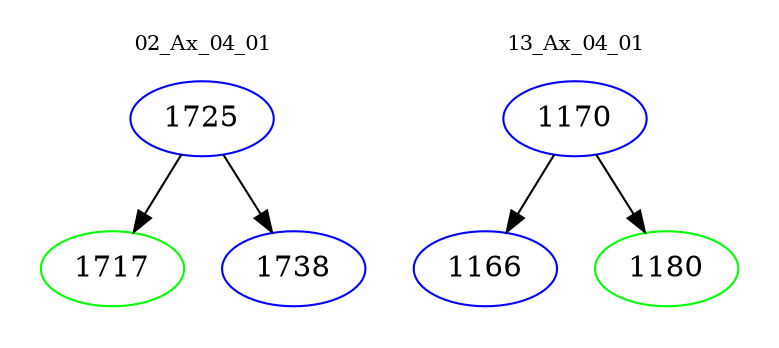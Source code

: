 digraph{
subgraph cluster_0 {
color = white
label = "02_Ax_04_01";
fontsize=10;
T0_1725 [label="1725", color="blue"]
T0_1725 -> T0_1717 [color="black"]
T0_1717 [label="1717", color="green"]
T0_1725 -> T0_1738 [color="black"]
T0_1738 [label="1738", color="blue"]
}
subgraph cluster_1 {
color = white
label = "13_Ax_04_01";
fontsize=10;
T1_1170 [label="1170", color="blue"]
T1_1170 -> T1_1166 [color="black"]
T1_1166 [label="1166", color="blue"]
T1_1170 -> T1_1180 [color="black"]
T1_1180 [label="1180", color="green"]
}
}
